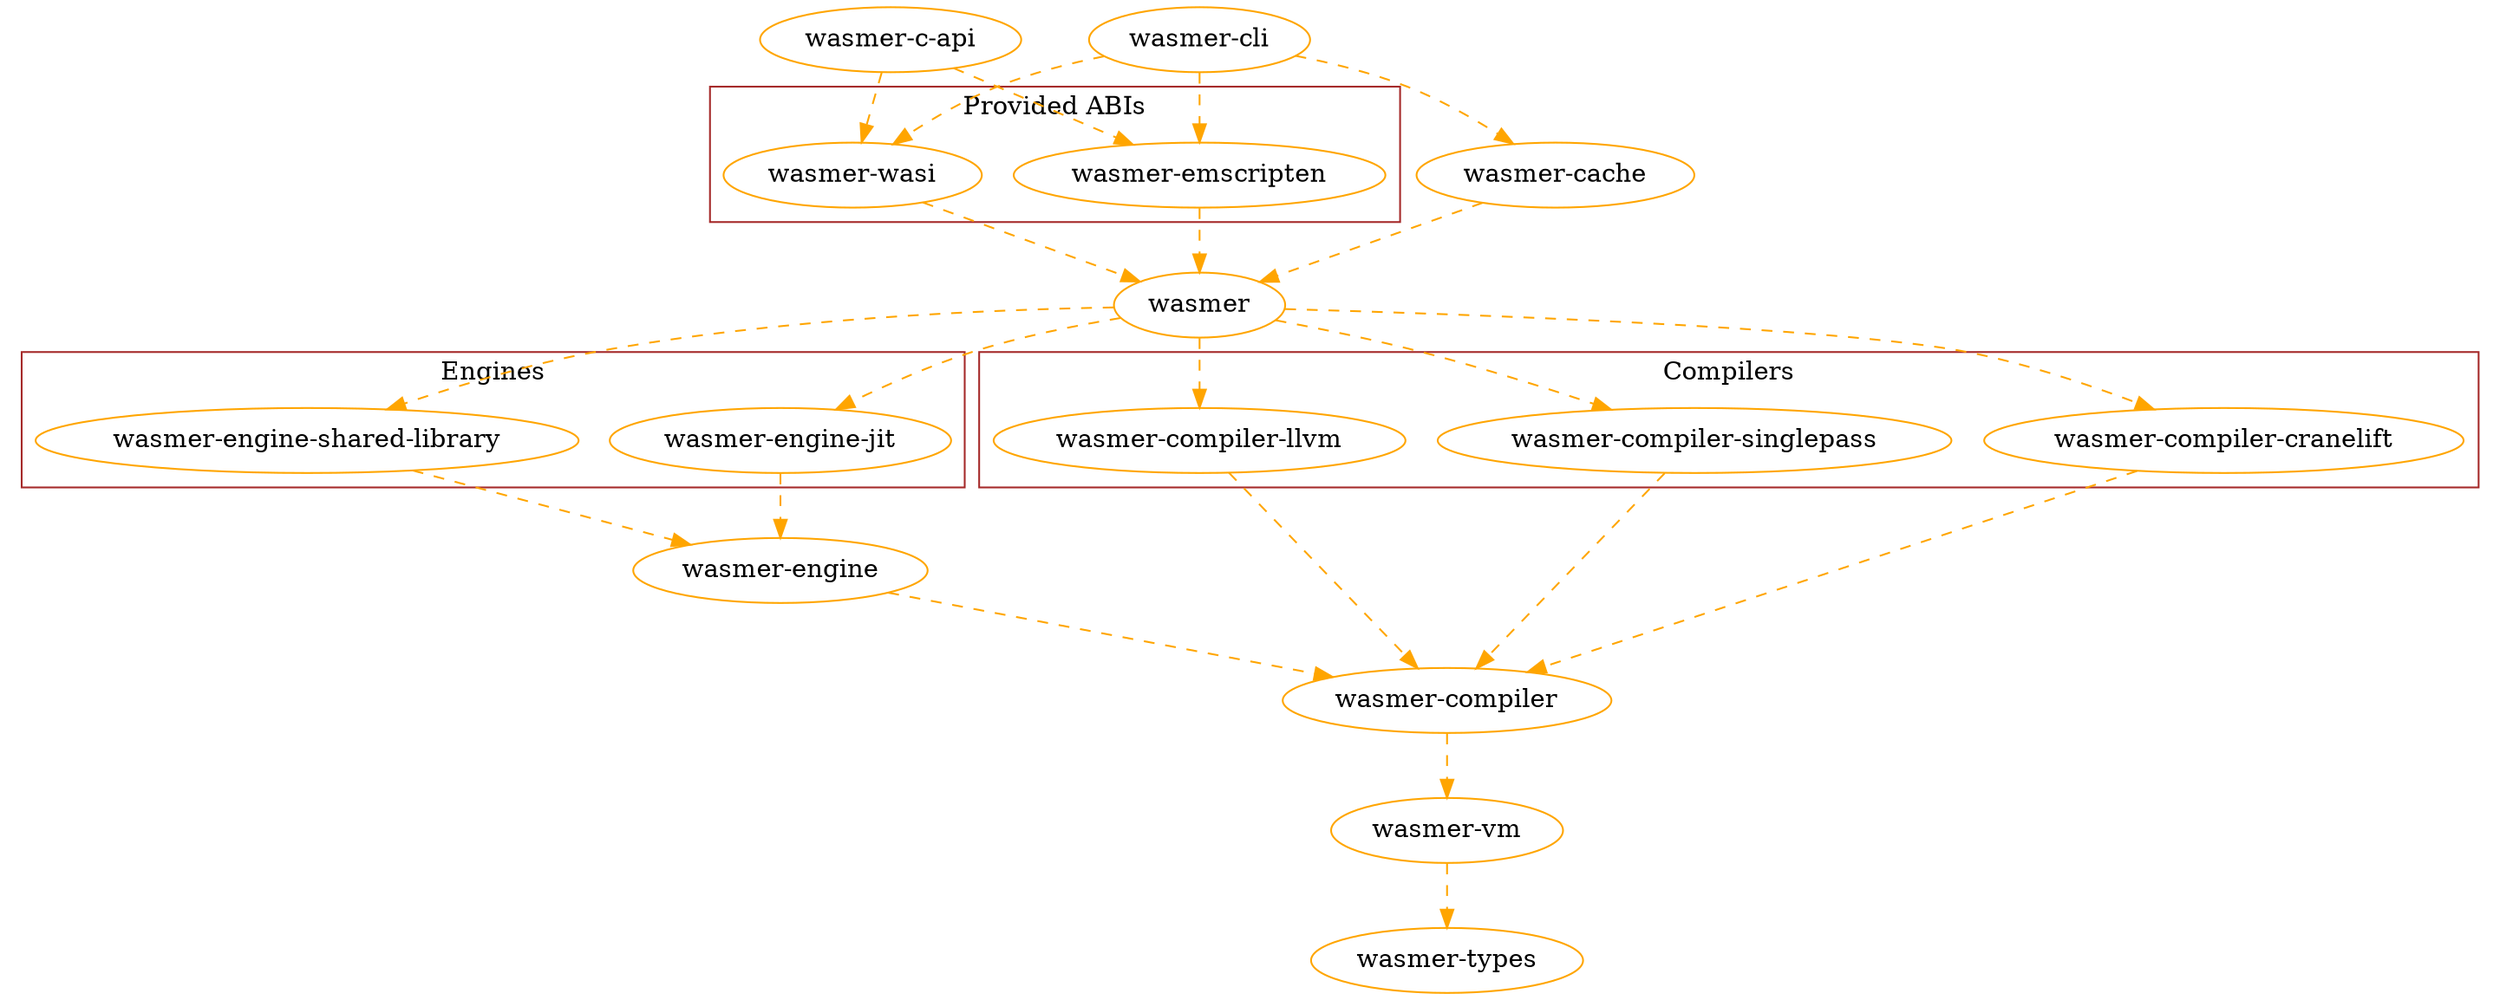 digraph dependencies {
        newrank=true;

	n0 [label="wasmer", color=orange];
	n1 [label="wasmer-compiler", color=orange];
	n5 [label="wasmer-engine", color=orange];
	n6 [label="wasmer-engine-jit", color=orange];
	n7 [label="wasmer-engine-shared-library", color=orange];
	n8 [label="wasmer-types", color=orange];
	n9 [label="wasmer-vm", color=orange];
	n10 [label="wasmer-c-api", color=orange];
	n11 [label="wasmer-emscripten", color=orange];
	n12 [label="wasmer-wasi", color=orange];
	n13 [label="wasmer-cache", color=orange];
	n14 [label="wasmer-cli", color=orange];

        
	subgraph cluster_compiler {
		label="Compilers";
		color=brown;

		n2 [label="wasmer-compiler-cranelift", color=orange];
		n3 [label="wasmer-compiler-llvm", color=orange];
		n4 [label="wasmer-compiler-singlepass", color=orange];
	}

	subgraph cluster_engine {
		label="Engines";
		color=brown;

		n6 [label="wasmer-engine-jit", color=orange];
		n7 [label="wasmer-engine-shared-library", color=orange];
	}

        {
        rank=same;
        n2;
        n3;
        n4;
        n6;
        n7;
        }
        

	subgraph cluster_abi {
		label="Provided ABIs";
		color=brown;

		n12 [label="wasmer-wasi", color=orange];
		n11 [label="wasmer-emscripten", color=orange];
	}

	n14 -> n13 [color=orange, style=dashed];
	n14 -> n12 [color=orange, style=dashed];
	n14 -> n11 [color=orange, style=dashed];
	n13 -> n0 [color=orange, style=dashed];
	n10 -> n11 [color=orange, style=dashed];
	n10 -> n12 [color=orange, style=dashed];
	n11 -> n0 [color=orange, style=dashed];
	n12 -> n0 [color=orange, style=dashed];
	n0 -> n2 [color=orange, style=dashed];
	n0 -> n3 [color=orange, style=dashed];
	n0 -> n4 [color=orange, style=dashed];
	n0 -> n6 [color=orange, style=dashed];
	n0 -> n7 [color=orange, style=dashed];
	n2 -> n1 [color=orange, style=dashed];
	n3 -> n1 [color=orange, style=dashed];
	n4 -> n1 [color=orange, style=dashed];
	n6 -> n5 [color=orange, style=dashed];
	n7 -> n5 [color=orange, style=dashed];
	n5 -> n1 [color=orange, style=dashed];
	n1 -> n9 [color=orange, style=dashed];
	n9 -> n8 [color=orange, style=dashed];
}
